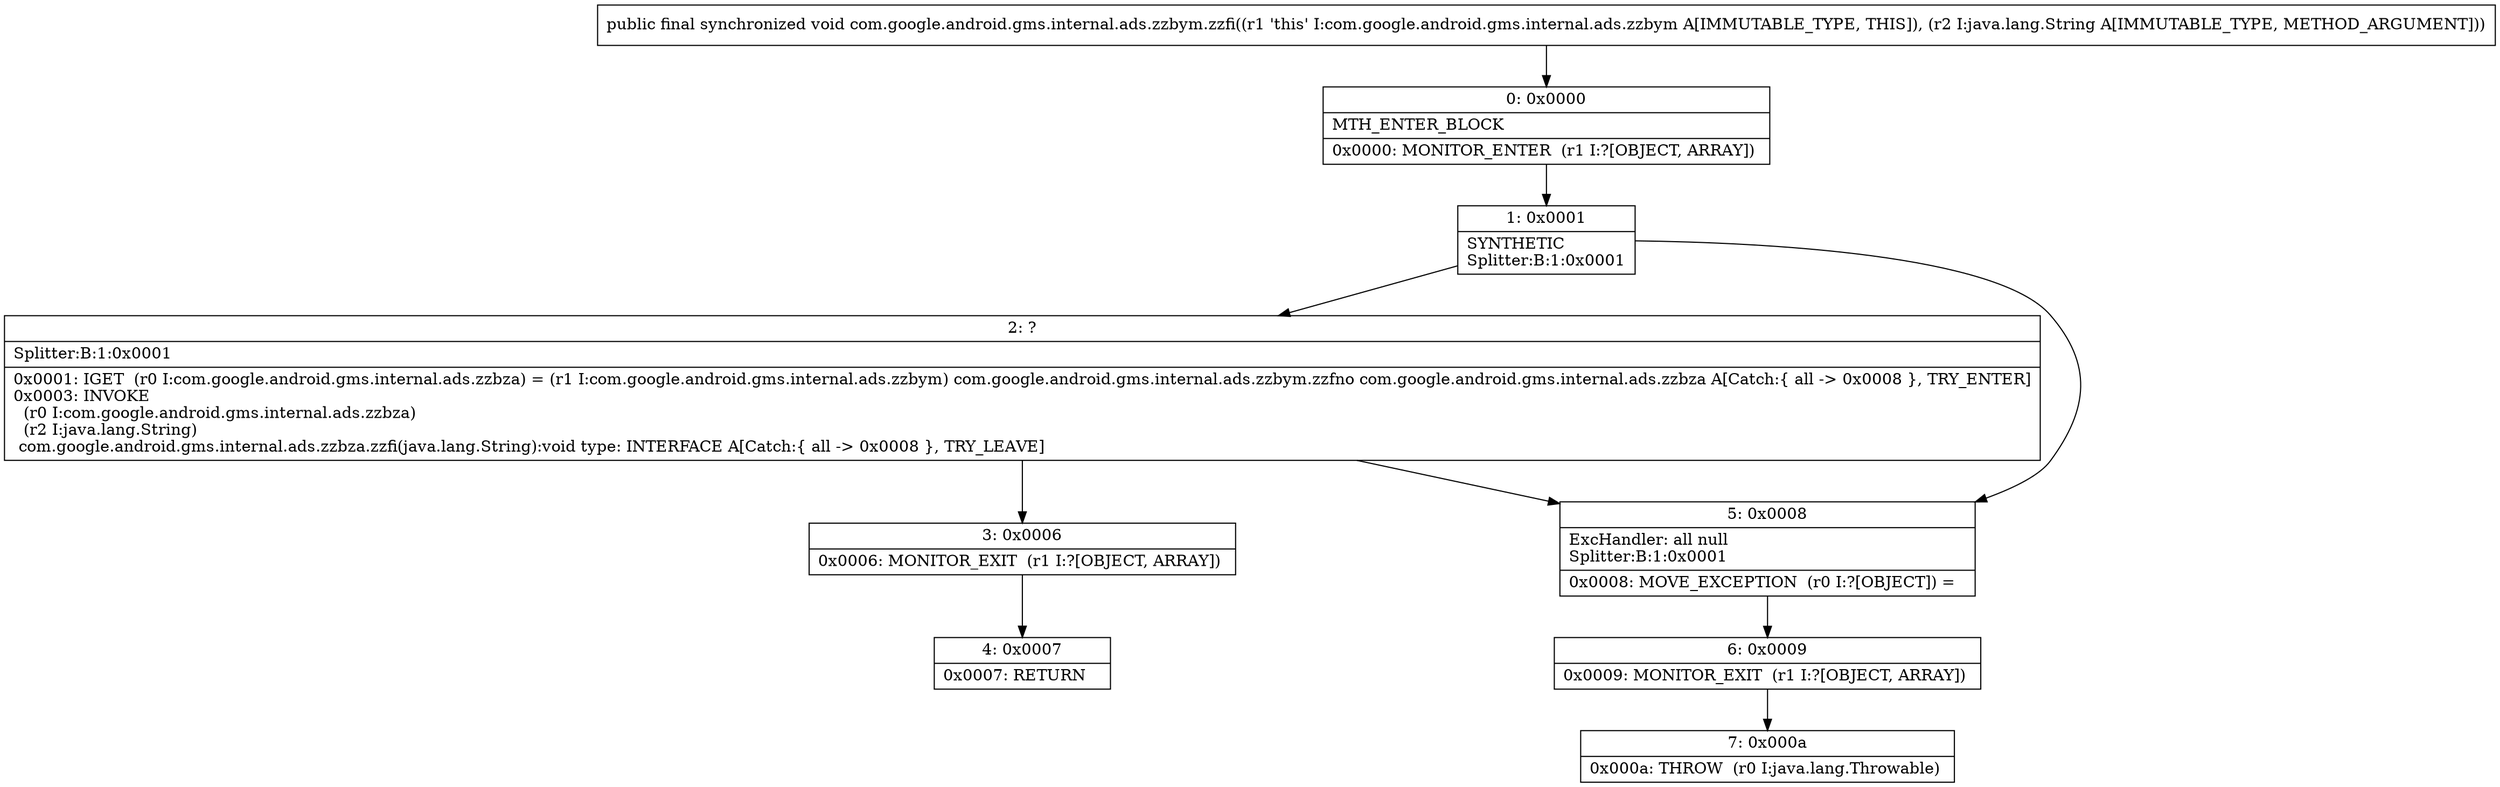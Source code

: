 digraph "CFG forcom.google.android.gms.internal.ads.zzbym.zzfi(Ljava\/lang\/String;)V" {
Node_0 [shape=record,label="{0\:\ 0x0000|MTH_ENTER_BLOCK\l|0x0000: MONITOR_ENTER  (r1 I:?[OBJECT, ARRAY]) \l}"];
Node_1 [shape=record,label="{1\:\ 0x0001|SYNTHETIC\lSplitter:B:1:0x0001\l}"];
Node_2 [shape=record,label="{2\:\ ?|Splitter:B:1:0x0001\l|0x0001: IGET  (r0 I:com.google.android.gms.internal.ads.zzbza) = (r1 I:com.google.android.gms.internal.ads.zzbym) com.google.android.gms.internal.ads.zzbym.zzfno com.google.android.gms.internal.ads.zzbza A[Catch:\{ all \-\> 0x0008 \}, TRY_ENTER]\l0x0003: INVOKE  \l  (r0 I:com.google.android.gms.internal.ads.zzbza)\l  (r2 I:java.lang.String)\l com.google.android.gms.internal.ads.zzbza.zzfi(java.lang.String):void type: INTERFACE A[Catch:\{ all \-\> 0x0008 \}, TRY_LEAVE]\l}"];
Node_3 [shape=record,label="{3\:\ 0x0006|0x0006: MONITOR_EXIT  (r1 I:?[OBJECT, ARRAY]) \l}"];
Node_4 [shape=record,label="{4\:\ 0x0007|0x0007: RETURN   \l}"];
Node_5 [shape=record,label="{5\:\ 0x0008|ExcHandler: all null\lSplitter:B:1:0x0001\l|0x0008: MOVE_EXCEPTION  (r0 I:?[OBJECT]) =  \l}"];
Node_6 [shape=record,label="{6\:\ 0x0009|0x0009: MONITOR_EXIT  (r1 I:?[OBJECT, ARRAY]) \l}"];
Node_7 [shape=record,label="{7\:\ 0x000a|0x000a: THROW  (r0 I:java.lang.Throwable) \l}"];
MethodNode[shape=record,label="{public final synchronized void com.google.android.gms.internal.ads.zzbym.zzfi((r1 'this' I:com.google.android.gms.internal.ads.zzbym A[IMMUTABLE_TYPE, THIS]), (r2 I:java.lang.String A[IMMUTABLE_TYPE, METHOD_ARGUMENT])) }"];
MethodNode -> Node_0;
Node_0 -> Node_1;
Node_1 -> Node_2;
Node_1 -> Node_5;
Node_2 -> Node_3;
Node_2 -> Node_5;
Node_3 -> Node_4;
Node_5 -> Node_6;
Node_6 -> Node_7;
}

